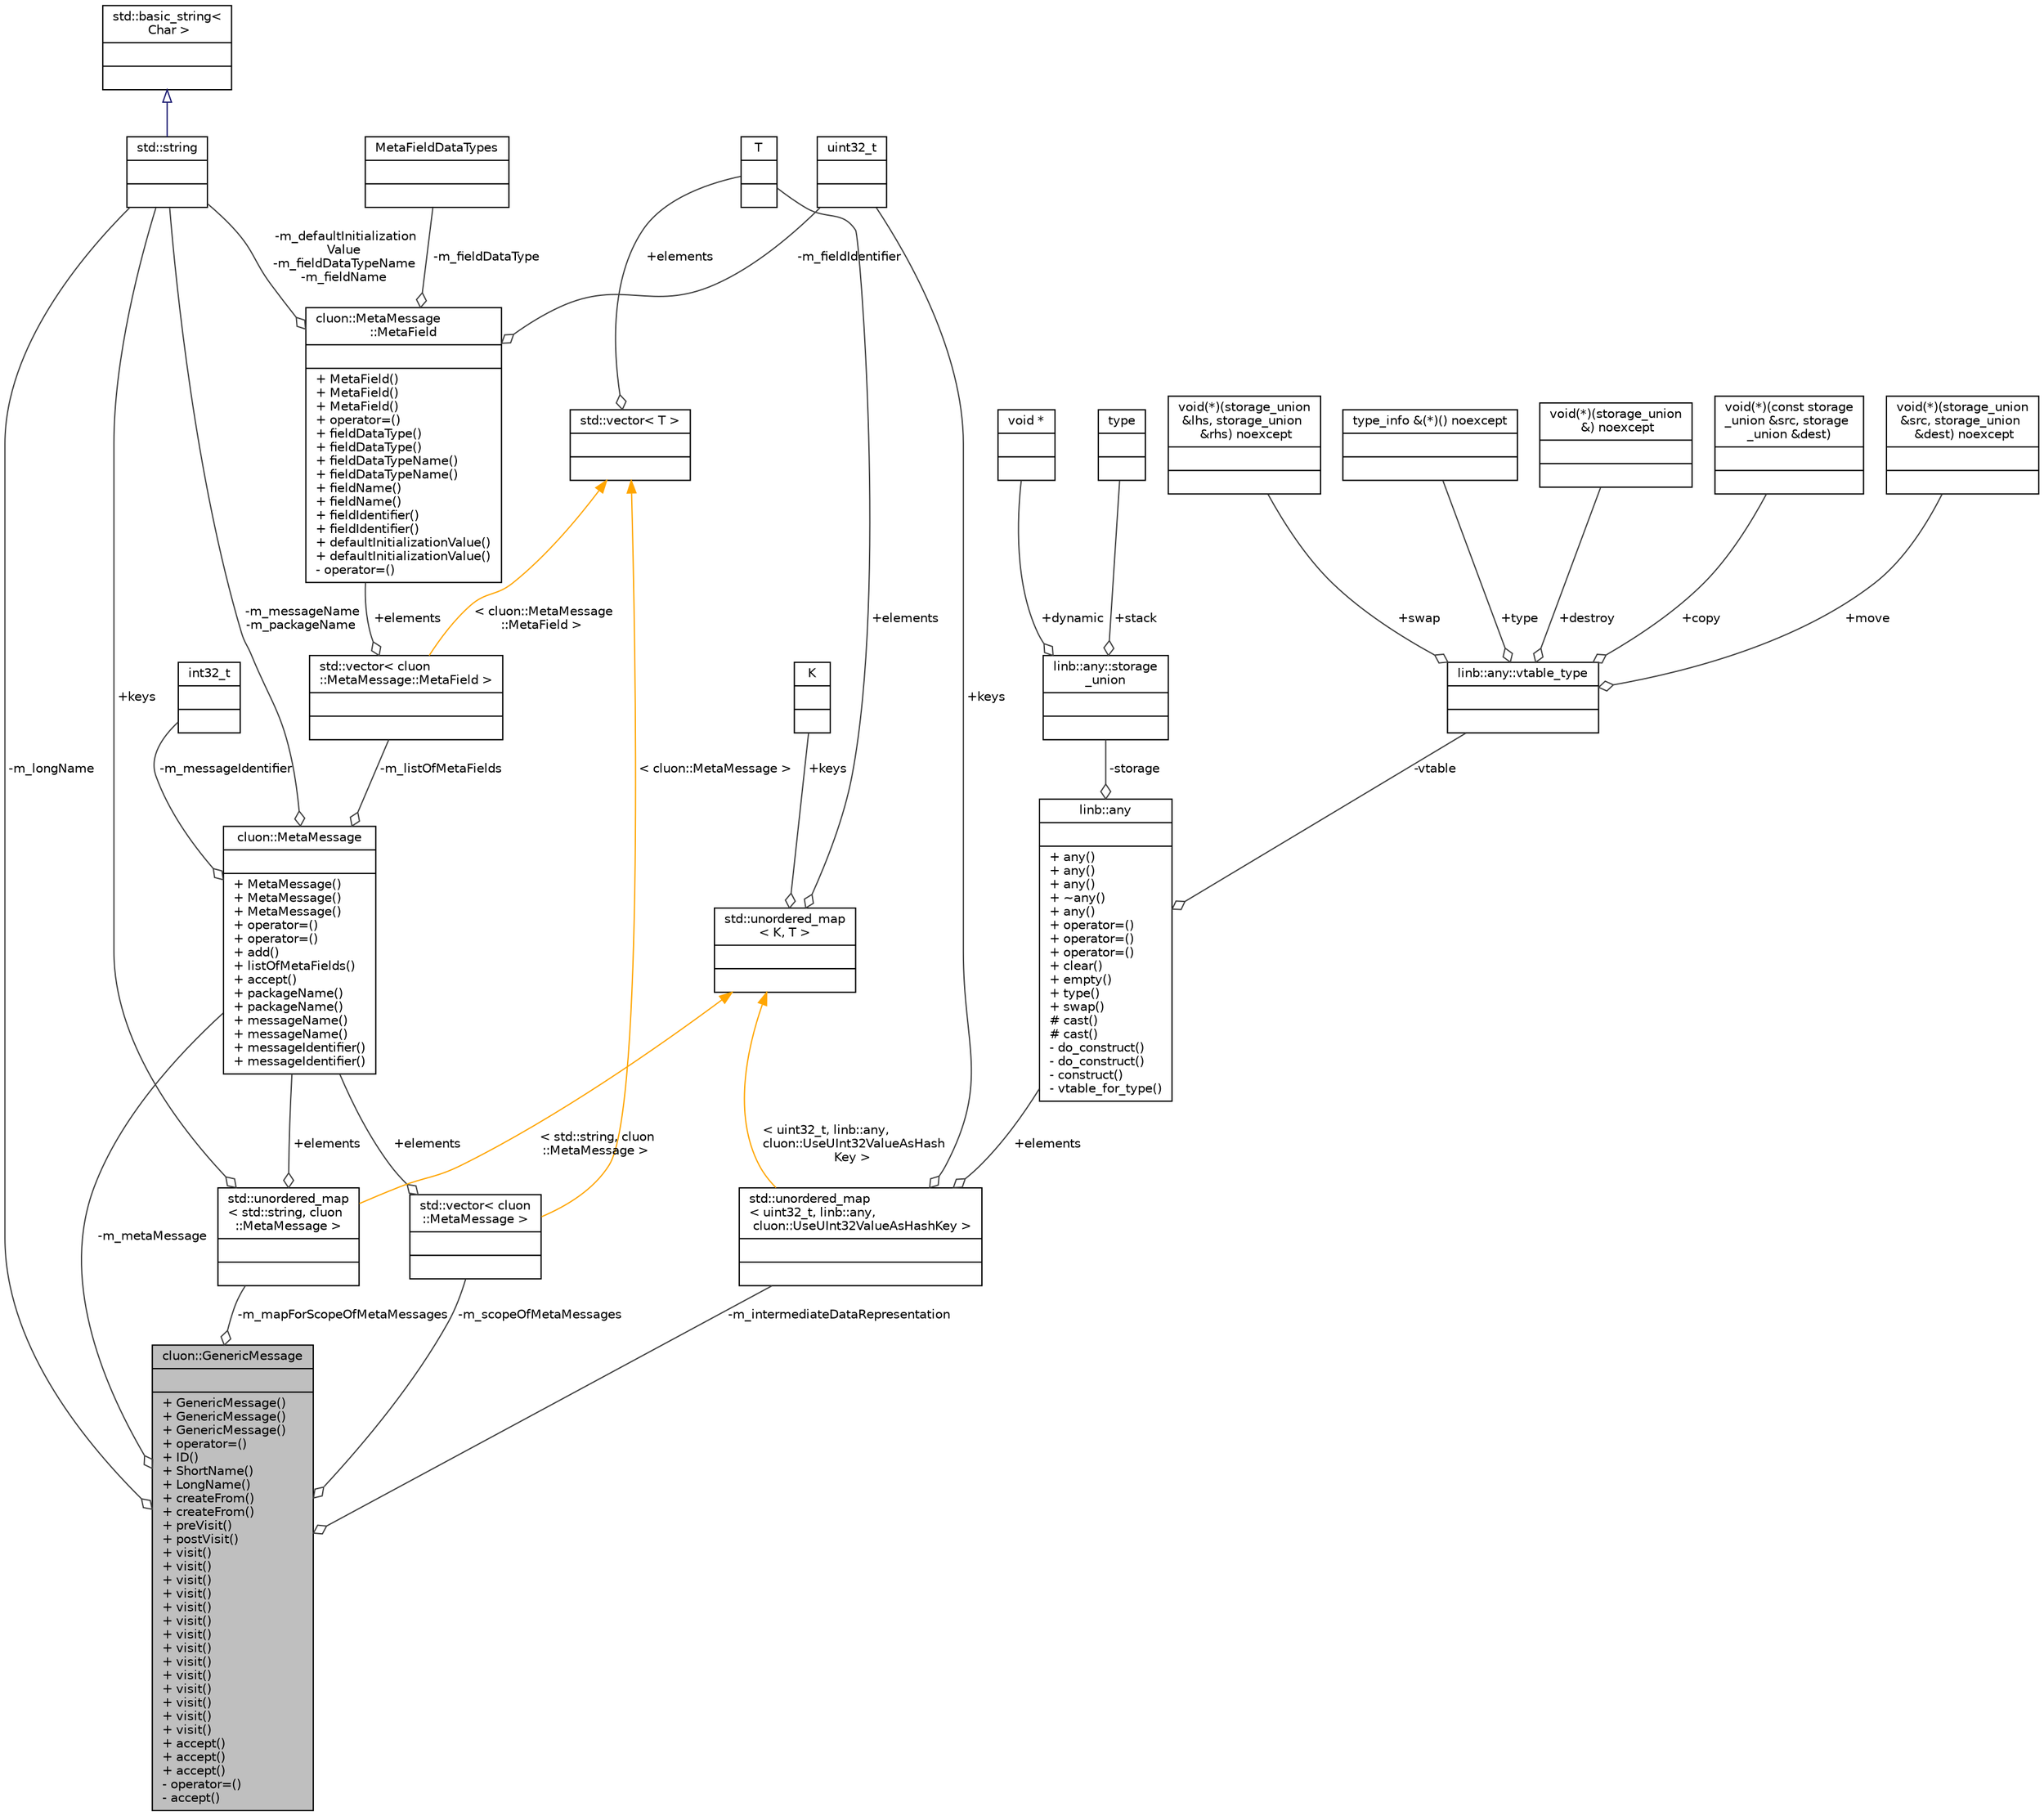 digraph "cluon::GenericMessage"
{
 // LATEX_PDF_SIZE
  edge [fontname="Helvetica",fontsize="10",labelfontname="Helvetica",labelfontsize="10"];
  node [fontname="Helvetica",fontsize="10",shape=record];
  Node1 [label="{cluon::GenericMessage\n||+ GenericMessage()\l+ GenericMessage()\l+ GenericMessage()\l+ operator=()\l+ ID()\l+ ShortName()\l+ LongName()\l+ createFrom()\l+ createFrom()\l+ preVisit()\l+ postVisit()\l+ visit()\l+ visit()\l+ visit()\l+ visit()\l+ visit()\l+ visit()\l+ visit()\l+ visit()\l+ visit()\l+ visit()\l+ visit()\l+ visit()\l+ visit()\l+ visit()\l+ accept()\l+ accept()\l+ accept()\l- operator=()\l- accept()\l}",height=0.2,width=0.4,color="black", fillcolor="grey75", style="filled", fontcolor="black",tooltip=" "];
  Node2 -> Node1 [color="grey25",fontsize="10",style="solid",label=" -m_metaMessage" ,arrowhead="odiamond",fontname="Helvetica"];
  Node2 [label="{cluon::MetaMessage\n||+ MetaMessage()\l+ MetaMessage()\l+ MetaMessage()\l+ operator=()\l+ operator=()\l+ add()\l+ listOfMetaFields()\l+ accept()\l+ packageName()\l+ packageName()\l+ messageName()\l+ messageName()\l+ messageIdentifier()\l+ messageIdentifier()\l}",height=0.2,width=0.4,color="black", fillcolor="white", style="filled",URL="$classcluon_1_1MetaMessage.html",tooltip=" "];
  Node3 -> Node2 [color="grey25",fontsize="10",style="solid",label=" -m_messageName\n-m_packageName" ,arrowhead="odiamond",fontname="Helvetica"];
  Node3 [label="{std::string\n||}",height=0.2,width=0.4,color="black", fillcolor="white", style="filled",tooltip=" "];
  Node4 -> Node3 [dir="back",color="midnightblue",fontsize="10",style="solid",arrowtail="onormal",fontname="Helvetica"];
  Node4 [label="{std::basic_string\<\l Char \>\n||}",height=0.2,width=0.4,color="black", fillcolor="white", style="filled",tooltip=" "];
  Node5 -> Node2 [color="grey25",fontsize="10",style="solid",label=" -m_messageIdentifier" ,arrowhead="odiamond",fontname="Helvetica"];
  Node5 [label="{int32_t\n||}",height=0.2,width=0.4,color="black", fillcolor="white", style="filled",tooltip=" "];
  Node6 -> Node2 [color="grey25",fontsize="10",style="solid",label=" -m_listOfMetaFields" ,arrowhead="odiamond",fontname="Helvetica"];
  Node6 [label="{std::vector\< cluon\l::MetaMessage::MetaField \>\n||}",height=0.2,width=0.4,color="black", fillcolor="white", style="filled",tooltip=" "];
  Node7 -> Node6 [color="grey25",fontsize="10",style="solid",label=" +elements" ,arrowhead="odiamond",fontname="Helvetica"];
  Node7 [label="{cluon::MetaMessage\l::MetaField\n||+ MetaField()\l+ MetaField()\l+ MetaField()\l+ operator=()\l+ fieldDataType()\l+ fieldDataType()\l+ fieldDataTypeName()\l+ fieldDataTypeName()\l+ fieldName()\l+ fieldName()\l+ fieldIdentifier()\l+ fieldIdentifier()\l+ defaultInitializationValue()\l+ defaultInitializationValue()\l- operator=()\l}",height=0.2,width=0.4,color="black", fillcolor="white", style="filled",URL="$classcluon_1_1MetaMessage_1_1MetaField.html",tooltip=" "];
  Node8 -> Node7 [color="grey25",fontsize="10",style="solid",label=" -m_fieldDataType" ,arrowhead="odiamond",fontname="Helvetica"];
  Node8 [label="{MetaFieldDataTypes\n||}",height=0.2,width=0.4,color="black", fillcolor="white", style="filled",tooltip=" "];
  Node3 -> Node7 [color="grey25",fontsize="10",style="solid",label=" -m_defaultInitialization\lValue\n-m_fieldDataTypeName\n-m_fieldName" ,arrowhead="odiamond",fontname="Helvetica"];
  Node9 -> Node7 [color="grey25",fontsize="10",style="solid",label=" -m_fieldIdentifier" ,arrowhead="odiamond",fontname="Helvetica"];
  Node9 [label="{uint32_t\n||}",height=0.2,width=0.4,color="black", fillcolor="white", style="filled",tooltip=" "];
  Node10 -> Node6 [dir="back",color="orange",fontsize="10",style="solid",label=" \< cluon::MetaMessage\l::MetaField \>" ,fontname="Helvetica"];
  Node10 [label="{std::vector\< T \>\n||}",height=0.2,width=0.4,color="black", fillcolor="white", style="filled",tooltip=" "];
  Node11 -> Node10 [color="grey25",fontsize="10",style="solid",label=" +elements" ,arrowhead="odiamond",fontname="Helvetica"];
  Node11 [label="{T\n||}",height=0.2,width=0.4,color="black", fillcolor="white", style="filled",tooltip=" "];
  Node12 -> Node1 [color="grey25",fontsize="10",style="solid",label=" -m_scopeOfMetaMessages" ,arrowhead="odiamond",fontname="Helvetica"];
  Node12 [label="{std::vector\< cluon\l::MetaMessage \>\n||}",height=0.2,width=0.4,color="black", fillcolor="white", style="filled",tooltip=" "];
  Node2 -> Node12 [color="grey25",fontsize="10",style="solid",label=" +elements" ,arrowhead="odiamond",fontname="Helvetica"];
  Node10 -> Node12 [dir="back",color="orange",fontsize="10",style="solid",label=" \< cluon::MetaMessage \>" ,fontname="Helvetica"];
  Node13 -> Node1 [color="grey25",fontsize="10",style="solid",label=" -m_mapForScopeOfMetaMessages" ,arrowhead="odiamond",fontname="Helvetica"];
  Node13 [label="{std::unordered_map\l\< std::string, cluon\l::MetaMessage \>\n||}",height=0.2,width=0.4,color="black", fillcolor="white", style="filled",tooltip=" "];
  Node3 -> Node13 [color="grey25",fontsize="10",style="solid",label=" +keys" ,arrowhead="odiamond",fontname="Helvetica"];
  Node2 -> Node13 [color="grey25",fontsize="10",style="solid",label=" +elements" ,arrowhead="odiamond",fontname="Helvetica"];
  Node14 -> Node13 [dir="back",color="orange",fontsize="10",style="solid",label=" \< std::string, cluon\l::MetaMessage \>" ,fontname="Helvetica"];
  Node14 [label="{std::unordered_map\l\< K, T \>\n||}",height=0.2,width=0.4,color="black", fillcolor="white", style="filled",tooltip=" "];
  Node15 -> Node14 [color="grey25",fontsize="10",style="solid",label=" +keys" ,arrowhead="odiamond",fontname="Helvetica"];
  Node15 [label="{K\n||}",height=0.2,width=0.4,color="black", fillcolor="white", style="filled",tooltip=" "];
  Node11 -> Node14 [color="grey25",fontsize="10",style="solid",label=" +elements" ,arrowhead="odiamond",fontname="Helvetica"];
  Node3 -> Node1 [color="grey25",fontsize="10",style="solid",label=" -m_longName" ,arrowhead="odiamond",fontname="Helvetica"];
  Node16 -> Node1 [color="grey25",fontsize="10",style="solid",label=" -m_intermediateDataRepresentation" ,arrowhead="odiamond",fontname="Helvetica"];
  Node16 [label="{std::unordered_map\l\< uint32_t, linb::any,\l cluon::UseUInt32ValueAsHashKey \>\n||}",height=0.2,width=0.4,color="black", fillcolor="white", style="filled",tooltip=" "];
  Node9 -> Node16 [color="grey25",fontsize="10",style="solid",label=" +keys" ,arrowhead="odiamond",fontname="Helvetica"];
  Node17 -> Node16 [color="grey25",fontsize="10",style="solid",label=" +elements" ,arrowhead="odiamond",fontname="Helvetica"];
  Node17 [label="{linb::any\n||+ any()\l+ any()\l+ any()\l+ ~any()\l+ any()\l+ operator=()\l+ operator=()\l+ operator=()\l+ clear()\l+ empty()\l+ type()\l+ swap()\l# cast()\l# cast()\l- do_construct()\l- do_construct()\l- construct()\l- vtable_for_type()\l}",height=0.2,width=0.4,color="black", fillcolor="white", style="filled",URL="$classlinb_1_1any.html",tooltip=" "];
  Node18 -> Node17 [color="grey25",fontsize="10",style="solid",label=" -storage" ,arrowhead="odiamond",fontname="Helvetica"];
  Node18 [label="{linb::any::storage\l_union\n||}",height=0.2,width=0.4,color="black", fillcolor="white", style="filled",URL="$unionlinb_1_1any_1_1storage__union.html",tooltip=" "];
  Node19 -> Node18 [color="grey25",fontsize="10",style="solid",label=" +dynamic" ,arrowhead="odiamond",fontname="Helvetica"];
  Node19 [label="{void *\n||}",height=0.2,width=0.4,color="black", fillcolor="white", style="filled",tooltip=" "];
  Node20 -> Node18 [color="grey25",fontsize="10",style="solid",label=" +stack" ,arrowhead="odiamond",fontname="Helvetica"];
  Node20 [label="{type\n||}",height=0.2,width=0.4,color="black", fillcolor="white", style="filled",tooltip=" "];
  Node21 -> Node17 [color="grey25",fontsize="10",style="solid",label=" -vtable" ,arrowhead="odiamond",fontname="Helvetica"];
  Node21 [label="{linb::any::vtable_type\n||}",height=0.2,width=0.4,color="black", fillcolor="white", style="filled",URL="$structlinb_1_1any_1_1vtable__type.html",tooltip="Base VTable specification."];
  Node22 -> Node21 [color="grey25",fontsize="10",style="solid",label=" +type" ,arrowhead="odiamond",fontname="Helvetica"];
  Node22 [label="{type_info &(*)() noexcept\n||}",height=0.2,width=0.4,color="black", fillcolor="white", style="filled",tooltip=" "];
  Node23 -> Node21 [color="grey25",fontsize="10",style="solid",label=" +destroy" ,arrowhead="odiamond",fontname="Helvetica"];
  Node23 [label="{void(*)(storage_union\l &) noexcept\n||}",height=0.2,width=0.4,color="black", fillcolor="white", style="filled",tooltip=" "];
  Node24 -> Node21 [color="grey25",fontsize="10",style="solid",label=" +copy" ,arrowhead="odiamond",fontname="Helvetica"];
  Node24 [label="{void(*)(const storage\l_union &src, storage\l_union &dest)\n||}",height=0.2,width=0.4,color="black", fillcolor="white", style="filled",tooltip=" "];
  Node25 -> Node21 [color="grey25",fontsize="10",style="solid",label=" +move" ,arrowhead="odiamond",fontname="Helvetica"];
  Node25 [label="{void(*)(storage_union\l &src, storage_union\l &dest) noexcept\n||}",height=0.2,width=0.4,color="black", fillcolor="white", style="filled",tooltip=" "];
  Node26 -> Node21 [color="grey25",fontsize="10",style="solid",label=" +swap" ,arrowhead="odiamond",fontname="Helvetica"];
  Node26 [label="{void(*)(storage_union\l &lhs, storage_union\l &rhs) noexcept\n||}",height=0.2,width=0.4,color="black", fillcolor="white", style="filled",tooltip=" "];
  Node14 -> Node16 [dir="back",color="orange",fontsize="10",style="solid",label=" \< uint32_t, linb::any,\l cluon::UseUInt32ValueAsHash\lKey \>" ,fontname="Helvetica"];
}
